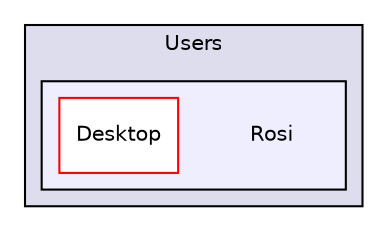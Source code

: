 digraph G {
  compound=true
  node [ fontsize=10, fontname="Helvetica"];
  edge [ labelfontsize=9, labelfontname="Helvetica"];
  subgraph clusterdir_C_3A_2FUsers_2F {
    graph [ bgcolor="#ddddee", pencolor="black", label="Users" fontname="Helvetica", fontsize=10, URL="dir_C_3A_2FUsers_2F.html"]
  subgraph clusterdir_C_3A_2FUsers_2FRosi_2F {
    graph [ bgcolor="#eeeeff", pencolor="black", label="" URL="dir_C_3A_2FUsers_2FRosi_2F.html"];
    dir_C_3A_2FUsers_2FRosi_2F [shape=plaintext label="Rosi"];
    dir_C_3A_2FUsers_2FRosi_2FDesktop_2F [shape=box label="Desktop" color="red" fillcolor="white" style="filled" URL="dir_C_3A_2FUsers_2FRosi_2FDesktop_2F.html"];
  }
  }
}
